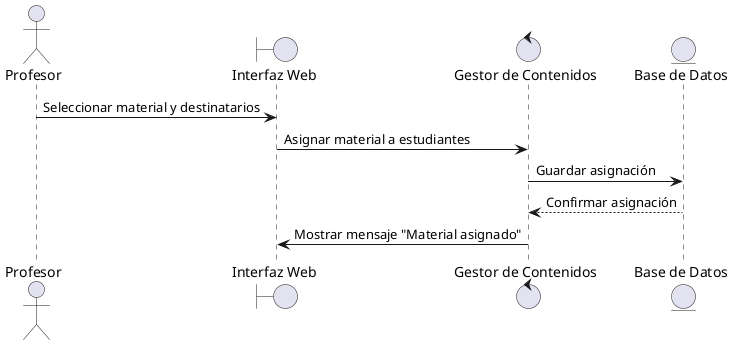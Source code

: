 @startuml 'Asignar Material de Apoyo'
actor Profesor
boundary "Interfaz Web" as UI
control "Gestor de Contenidos" as GC
entity "Base de Datos" as DB

Profesor -> UI: Seleccionar material y destinatarios
UI -> GC: Asignar material a estudiantes
GC -> DB: Guardar asignación
DB --> GC: Confirmar asignación
GC -> UI: Mostrar mensaje "Material asignado"

@enduml
